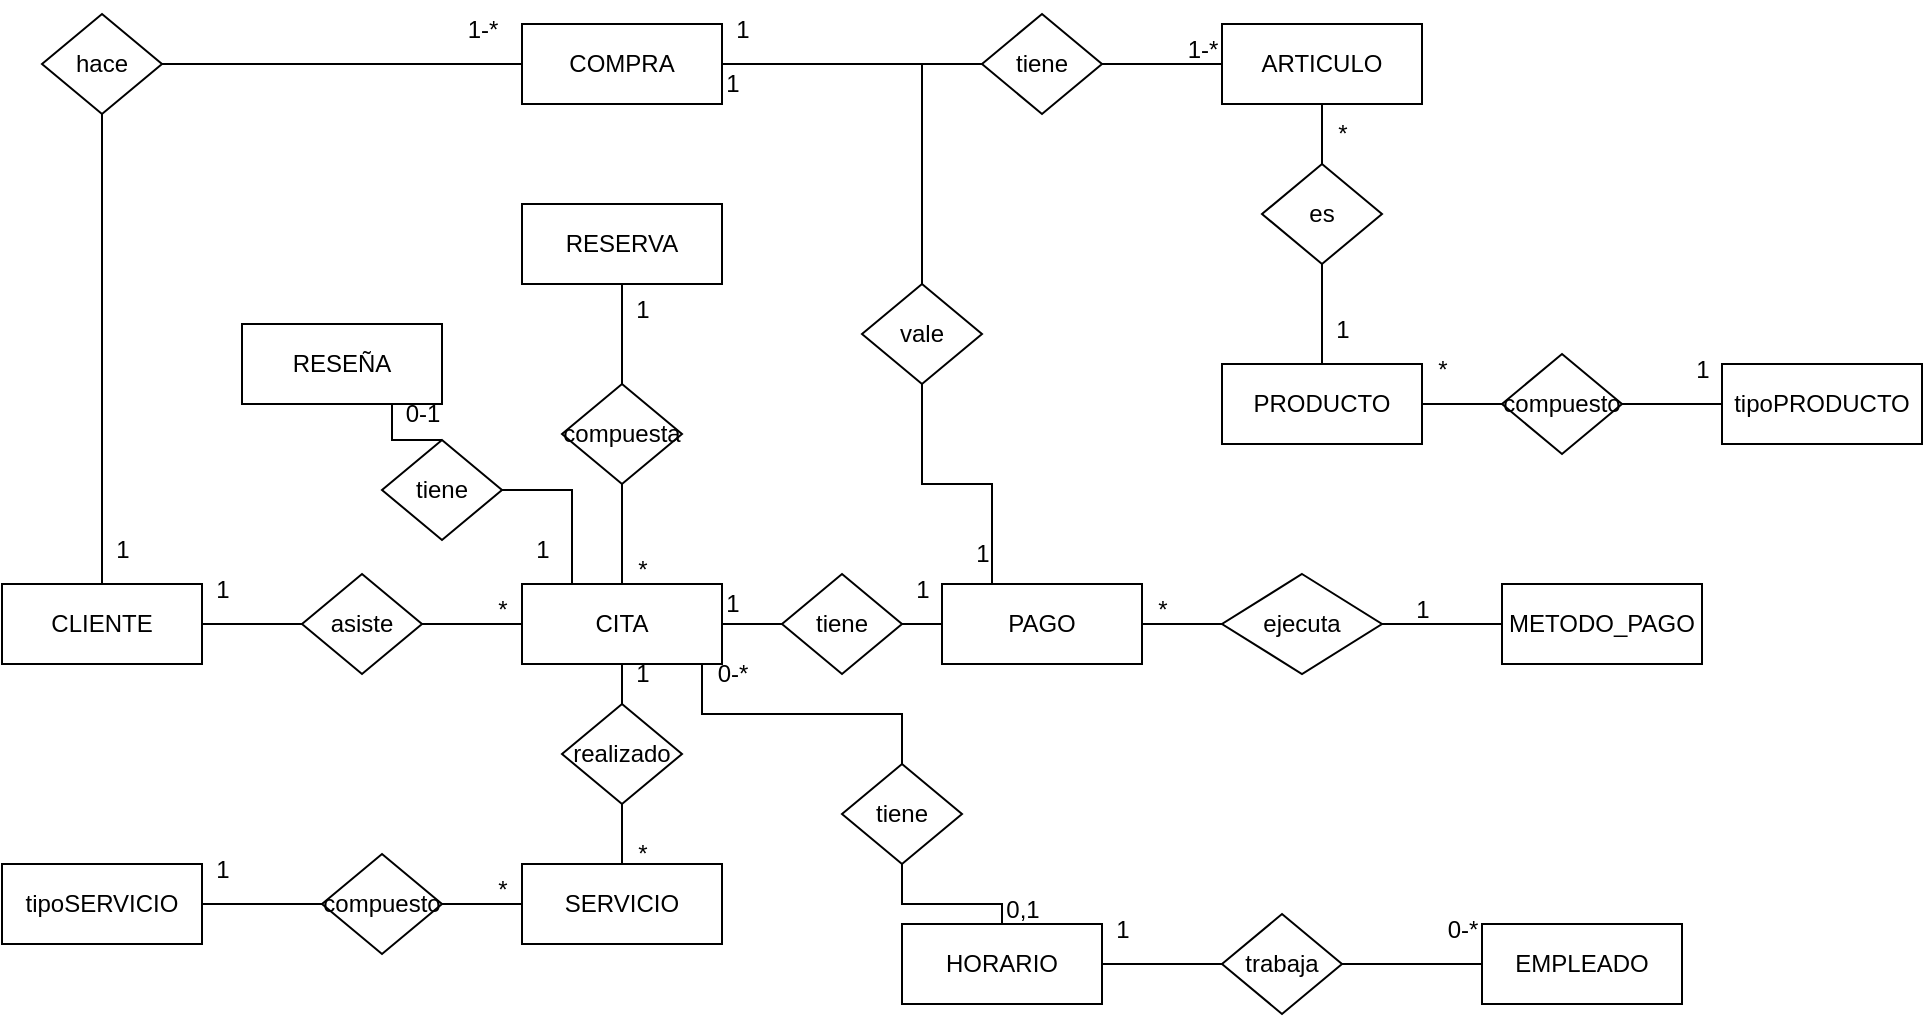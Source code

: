<mxfile version="22.1.4" type="github">
  <diagram name="Página-1" id="Js05njPoH9XtCdGVk9s1">
    <mxGraphModel dx="804" dy="790" grid="1" gridSize="10" guides="1" tooltips="1" connect="1" arrows="1" fold="1" page="1" pageScale="1" pageWidth="827" pageHeight="1169" math="0" shadow="0">
      <root>
        <mxCell id="0" />
        <mxCell id="1" parent="0" />
        <mxCell id="q8c7uw3mb4O7d54dhwP2-7" style="edgeStyle=orthogonalEdgeStyle;rounded=0;orthogonalLoop=1;jettySize=auto;html=1;exitX=0;exitY=0.5;exitDx=0;exitDy=0;entryX=0;entryY=0.25;entryDx=0;entryDy=0;" parent="1" edge="1">
          <mxGeometry relative="1" as="geometry">
            <mxPoint x="140" y="1299.0" as="sourcePoint" />
          </mxGeometry>
        </mxCell>
        <mxCell id="yxdhYA3hyg30MetRdWg5-1" style="edgeStyle=orthogonalEdgeStyle;rounded=0;orthogonalLoop=1;jettySize=auto;html=1;exitX=0.5;exitY=0;exitDx=0;exitDy=0;entryX=0.5;entryY=1;entryDx=0;entryDy=0;endArrow=none;endFill=0;" parent="1" source="yxdhYA3hyg30MetRdWg5-6" target="yxdhYA3hyg30MetRdWg5-7" edge="1">
          <mxGeometry relative="1" as="geometry" />
        </mxCell>
        <mxCell id="yxdhYA3hyg30MetRdWg5-2" style="edgeStyle=orthogonalEdgeStyle;rounded=0;orthogonalLoop=1;jettySize=auto;html=1;exitX=0;exitY=0.5;exitDx=0;exitDy=0;entryX=1;entryY=0.5;entryDx=0;entryDy=0;endArrow=none;endFill=0;" parent="1" source="yxdhYA3hyg30MetRdWg5-6" target="yxdhYA3hyg30MetRdWg5-12" edge="1">
          <mxGeometry relative="1" as="geometry" />
        </mxCell>
        <mxCell id="yxdhYA3hyg30MetRdWg5-3" style="edgeStyle=orthogonalEdgeStyle;rounded=0;orthogonalLoop=1;jettySize=auto;html=1;exitX=0.5;exitY=1;exitDx=0;exitDy=0;entryX=0.5;entryY=0;entryDx=0;entryDy=0;endArrow=none;endFill=0;" parent="1" source="yxdhYA3hyg30MetRdWg5-6" target="yxdhYA3hyg30MetRdWg5-26" edge="1">
          <mxGeometry relative="1" as="geometry" />
        </mxCell>
        <mxCell id="yxdhYA3hyg30MetRdWg5-4" style="edgeStyle=orthogonalEdgeStyle;rounded=0;orthogonalLoop=1;jettySize=auto;html=1;exitX=1;exitY=0.5;exitDx=0;exitDy=0;entryX=0;entryY=0.5;entryDx=0;entryDy=0;endArrow=none;endFill=0;" parent="1" source="yxdhYA3hyg30MetRdWg5-6" target="yxdhYA3hyg30MetRdWg5-25" edge="1">
          <mxGeometry relative="1" as="geometry" />
        </mxCell>
        <mxCell id="yxdhYA3hyg30MetRdWg5-5" style="edgeStyle=orthogonalEdgeStyle;rounded=0;orthogonalLoop=1;jettySize=auto;html=1;exitX=0.25;exitY=0;exitDx=0;exitDy=0;entryX=1;entryY=0.5;entryDx=0;entryDy=0;endArrow=none;endFill=0;" parent="1" source="yxdhYA3hyg30MetRdWg5-6" target="yxdhYA3hyg30MetRdWg5-61" edge="1">
          <mxGeometry relative="1" as="geometry" />
        </mxCell>
        <mxCell id="yxdhYA3hyg30MetRdWg5-6" value="CITA" style="rounded=0;whiteSpace=wrap;html=1;" parent="1" vertex="1">
          <mxGeometry x="710" y="952" width="100" height="40" as="geometry" />
        </mxCell>
        <mxCell id="yxdhYA3hyg30MetRdWg5-7" value="compuesta" style="rhombus;whiteSpace=wrap;html=1;" parent="1" vertex="1">
          <mxGeometry x="730" y="852" width="60" height="50" as="geometry" />
        </mxCell>
        <mxCell id="yxdhYA3hyg30MetRdWg5-8" style="edgeStyle=orthogonalEdgeStyle;rounded=0;orthogonalLoop=1;jettySize=auto;html=1;exitX=0.5;exitY=1;exitDx=0;exitDy=0;entryX=0.5;entryY=0;entryDx=0;entryDy=0;endArrow=none;endFill=0;" parent="1" source="yxdhYA3hyg30MetRdWg5-9" target="yxdhYA3hyg30MetRdWg5-7" edge="1">
          <mxGeometry relative="1" as="geometry" />
        </mxCell>
        <mxCell id="yxdhYA3hyg30MetRdWg5-9" value="RESERVA" style="rounded=0;whiteSpace=wrap;html=1;" parent="1" vertex="1">
          <mxGeometry x="710" y="762" width="100" height="40" as="geometry" />
        </mxCell>
        <mxCell id="yxdhYA3hyg30MetRdWg5-10" value="1" style="text;html=1;align=center;verticalAlign=middle;resizable=0;points=[];autosize=1;strokeColor=none;fillColor=none;" parent="1" vertex="1">
          <mxGeometry x="755" y="800" width="30" height="30" as="geometry" />
        </mxCell>
        <mxCell id="yxdhYA3hyg30MetRdWg5-11" value="*" style="text;html=1;align=center;verticalAlign=middle;resizable=0;points=[];autosize=1;strokeColor=none;fillColor=none;" parent="1" vertex="1">
          <mxGeometry x="755" y="930" width="30" height="30" as="geometry" />
        </mxCell>
        <mxCell id="yxdhYA3hyg30MetRdWg5-12" value="asiste" style="rhombus;whiteSpace=wrap;html=1;" parent="1" vertex="1">
          <mxGeometry x="600" y="947" width="60" height="50" as="geometry" />
        </mxCell>
        <mxCell id="yxdhYA3hyg30MetRdWg5-13" style="edgeStyle=orthogonalEdgeStyle;rounded=0;orthogonalLoop=1;jettySize=auto;html=1;exitX=1;exitY=0.5;exitDx=0;exitDy=0;entryX=0;entryY=0.5;entryDx=0;entryDy=0;endArrow=none;endFill=0;" parent="1" source="yxdhYA3hyg30MetRdWg5-14" target="yxdhYA3hyg30MetRdWg5-12" edge="1">
          <mxGeometry relative="1" as="geometry" />
        </mxCell>
        <mxCell id="yxdhYA3hyg30MetRdWg5-14" value="CLIENTE" style="rounded=0;whiteSpace=wrap;html=1;" parent="1" vertex="1">
          <mxGeometry x="450" y="952" width="100" height="40" as="geometry" />
        </mxCell>
        <mxCell id="yxdhYA3hyg30MetRdWg5-15" value="*" style="text;html=1;align=center;verticalAlign=middle;resizable=0;points=[];autosize=1;strokeColor=none;fillColor=none;" parent="1" vertex="1">
          <mxGeometry x="685" y="950" width="30" height="30" as="geometry" />
        </mxCell>
        <mxCell id="yxdhYA3hyg30MetRdWg5-16" value="1" style="text;html=1;align=center;verticalAlign=middle;resizable=0;points=[];autosize=1;strokeColor=none;fillColor=none;" parent="1" vertex="1">
          <mxGeometry x="545" y="940" width="30" height="30" as="geometry" />
        </mxCell>
        <mxCell id="yxdhYA3hyg30MetRdWg5-17" style="edgeStyle=orthogonalEdgeStyle;rounded=0;orthogonalLoop=1;jettySize=auto;html=1;exitX=0.5;exitY=0;exitDx=0;exitDy=0;entryX=0.5;entryY=1;entryDx=0;entryDy=0;endArrow=none;endFill=0;" parent="1" source="yxdhYA3hyg30MetRdWg5-19" target="yxdhYA3hyg30MetRdWg5-26" edge="1">
          <mxGeometry relative="1" as="geometry" />
        </mxCell>
        <mxCell id="yxdhYA3hyg30MetRdWg5-18" style="edgeStyle=orthogonalEdgeStyle;rounded=0;orthogonalLoop=1;jettySize=auto;html=1;exitX=0;exitY=0.5;exitDx=0;exitDy=0;entryX=1;entryY=0.5;entryDx=0;entryDy=0;endArrow=none;endFill=0;" parent="1" source="yxdhYA3hyg30MetRdWg5-19" target="yxdhYA3hyg30MetRdWg5-36" edge="1">
          <mxGeometry relative="1" as="geometry" />
        </mxCell>
        <mxCell id="yxdhYA3hyg30MetRdWg5-19" value="SERVICIO" style="rounded=0;whiteSpace=wrap;html=1;" parent="1" vertex="1">
          <mxGeometry x="710" y="1092" width="100" height="40" as="geometry" />
        </mxCell>
        <mxCell id="yxdhYA3hyg30MetRdWg5-20" style="edgeStyle=orthogonalEdgeStyle;rounded=0;orthogonalLoop=1;jettySize=auto;html=1;exitX=1;exitY=0.5;exitDx=0;exitDy=0;entryX=0;entryY=0.5;entryDx=0;entryDy=0;endArrow=none;endFill=0;" parent="1" source="yxdhYA3hyg30MetRdWg5-21" target="yxdhYA3hyg30MetRdWg5-71" edge="1">
          <mxGeometry relative="1" as="geometry" />
        </mxCell>
        <mxCell id="yxdhYA3hyg30MetRdWg5-21" value="PAGO" style="rounded=0;whiteSpace=wrap;html=1;" parent="1" vertex="1">
          <mxGeometry x="920" y="952" width="100" height="40" as="geometry" />
        </mxCell>
        <mxCell id="yxdhYA3hyg30MetRdWg5-22" style="edgeStyle=orthogonalEdgeStyle;rounded=0;orthogonalLoop=1;jettySize=auto;html=1;exitX=1;exitY=0.5;exitDx=0;exitDy=0;entryX=0;entryY=0.5;entryDx=0;entryDy=0;endArrow=none;endFill=0;" parent="1" source="yxdhYA3hyg30MetRdWg5-23" target="yxdhYA3hyg30MetRdWg5-64" edge="1">
          <mxGeometry relative="1" as="geometry" />
        </mxCell>
        <mxCell id="yxdhYA3hyg30MetRdWg5-23" value="HORARIO" style="rounded=0;whiteSpace=wrap;html=1;" parent="1" vertex="1">
          <mxGeometry x="900" y="1122" width="100" height="40" as="geometry" />
        </mxCell>
        <mxCell id="yxdhYA3hyg30MetRdWg5-24" style="edgeStyle=orthogonalEdgeStyle;rounded=0;orthogonalLoop=1;jettySize=auto;html=1;exitX=1;exitY=0.5;exitDx=0;exitDy=0;entryX=0;entryY=0.5;entryDx=0;entryDy=0;endArrow=none;endFill=0;" parent="1" source="yxdhYA3hyg30MetRdWg5-25" target="yxdhYA3hyg30MetRdWg5-21" edge="1">
          <mxGeometry relative="1" as="geometry" />
        </mxCell>
        <mxCell id="yxdhYA3hyg30MetRdWg5-25" value="tiene" style="rhombus;whiteSpace=wrap;html=1;" parent="1" vertex="1">
          <mxGeometry x="840" y="947" width="60" height="50" as="geometry" />
        </mxCell>
        <mxCell id="yxdhYA3hyg30MetRdWg5-26" value="realizado" style="rhombus;whiteSpace=wrap;html=1;" parent="1" vertex="1">
          <mxGeometry x="730" y="1012" width="60" height="50" as="geometry" />
        </mxCell>
        <mxCell id="yxdhYA3hyg30MetRdWg5-27" style="edgeStyle=orthogonalEdgeStyle;rounded=0;orthogonalLoop=1;jettySize=auto;html=1;exitX=0.5;exitY=1;exitDx=0;exitDy=0;entryX=0.5;entryY=0;entryDx=0;entryDy=0;endArrow=none;endFill=0;" parent="1" source="yxdhYA3hyg30MetRdWg5-28" target="yxdhYA3hyg30MetRdWg5-23" edge="1">
          <mxGeometry relative="1" as="geometry" />
        </mxCell>
        <mxCell id="yxdhYA3hyg30MetRdWg5-28" value="tiene" style="rhombus;whiteSpace=wrap;html=1;" parent="1" vertex="1">
          <mxGeometry x="870" y="1042" width="60" height="50" as="geometry" />
        </mxCell>
        <mxCell id="yxdhYA3hyg30MetRdWg5-29" style="edgeStyle=orthogonalEdgeStyle;rounded=0;orthogonalLoop=1;jettySize=auto;html=1;exitX=0.5;exitY=0;exitDx=0;exitDy=0;entryX=0.9;entryY=1;entryDx=0;entryDy=0;entryPerimeter=0;endArrow=none;endFill=0;" parent="1" source="yxdhYA3hyg30MetRdWg5-28" target="yxdhYA3hyg30MetRdWg5-6" edge="1">
          <mxGeometry relative="1" as="geometry" />
        </mxCell>
        <mxCell id="yxdhYA3hyg30MetRdWg5-30" value="1" style="text;html=1;align=center;verticalAlign=middle;resizable=0;points=[];autosize=1;strokeColor=none;fillColor=none;" parent="1" vertex="1">
          <mxGeometry x="800" y="947" width="30" height="30" as="geometry" />
        </mxCell>
        <mxCell id="yxdhYA3hyg30MetRdWg5-31" value="1" style="text;html=1;align=center;verticalAlign=middle;resizable=0;points=[];autosize=1;strokeColor=none;fillColor=none;" parent="1" vertex="1">
          <mxGeometry x="895" y="940" width="30" height="30" as="geometry" />
        </mxCell>
        <mxCell id="yxdhYA3hyg30MetRdWg5-32" value="1" style="text;html=1;align=center;verticalAlign=middle;resizable=0;points=[];autosize=1;strokeColor=none;fillColor=none;" parent="1" vertex="1">
          <mxGeometry x="755" y="982" width="30" height="30" as="geometry" />
        </mxCell>
        <mxCell id="yxdhYA3hyg30MetRdWg5-33" value="*" style="text;html=1;align=center;verticalAlign=middle;resizable=0;points=[];autosize=1;strokeColor=none;fillColor=none;" parent="1" vertex="1">
          <mxGeometry x="755" y="1072" width="30" height="30" as="geometry" />
        </mxCell>
        <mxCell id="yxdhYA3hyg30MetRdWg5-34" value="0,1" style="text;html=1;align=center;verticalAlign=middle;resizable=0;points=[];autosize=1;strokeColor=none;fillColor=none;" parent="1" vertex="1">
          <mxGeometry x="940" y="1100" width="40" height="30" as="geometry" />
        </mxCell>
        <mxCell id="yxdhYA3hyg30MetRdWg5-35" value="0-*" style="text;html=1;align=center;verticalAlign=middle;resizable=0;points=[];autosize=1;strokeColor=none;fillColor=none;" parent="1" vertex="1">
          <mxGeometry x="795" y="982" width="40" height="30" as="geometry" />
        </mxCell>
        <mxCell id="yxdhYA3hyg30MetRdWg5-36" value="compuesto" style="rhombus;whiteSpace=wrap;html=1;" parent="1" vertex="1">
          <mxGeometry x="610" y="1087" width="60" height="50" as="geometry" />
        </mxCell>
        <mxCell id="yxdhYA3hyg30MetRdWg5-37" style="edgeStyle=orthogonalEdgeStyle;rounded=0;orthogonalLoop=1;jettySize=auto;html=1;exitX=1;exitY=0.5;exitDx=0;exitDy=0;entryX=0;entryY=0.5;entryDx=0;entryDy=0;endArrow=none;endFill=0;" parent="1" source="yxdhYA3hyg30MetRdWg5-38" target="yxdhYA3hyg30MetRdWg5-36" edge="1">
          <mxGeometry relative="1" as="geometry" />
        </mxCell>
        <mxCell id="yxdhYA3hyg30MetRdWg5-38" value="tipoSERVICIO" style="rounded=0;whiteSpace=wrap;html=1;" parent="1" vertex="1">
          <mxGeometry x="450" y="1092" width="100" height="40" as="geometry" />
        </mxCell>
        <mxCell id="yxdhYA3hyg30MetRdWg5-39" value="1" style="text;html=1;align=center;verticalAlign=middle;resizable=0;points=[];autosize=1;strokeColor=none;fillColor=none;" parent="1" vertex="1">
          <mxGeometry x="545" y="1080" width="30" height="30" as="geometry" />
        </mxCell>
        <mxCell id="yxdhYA3hyg30MetRdWg5-40" value="*" style="text;html=1;align=center;verticalAlign=middle;resizable=0;points=[];autosize=1;strokeColor=none;fillColor=none;" parent="1" vertex="1">
          <mxGeometry x="685" y="1090" width="30" height="30" as="geometry" />
        </mxCell>
        <mxCell id="yxdhYA3hyg30MetRdWg5-41" style="edgeStyle=orthogonalEdgeStyle;rounded=0;orthogonalLoop=1;jettySize=auto;html=1;exitX=1;exitY=0.5;exitDx=0;exitDy=0;entryX=0.5;entryY=0;entryDx=0;entryDy=0;endArrow=none;endFill=0;" parent="1" source="yxdhYA3hyg30MetRdWg5-42" target="yxdhYA3hyg30MetRdWg5-49" edge="1">
          <mxGeometry relative="1" as="geometry" />
        </mxCell>
        <mxCell id="yxdhYA3hyg30MetRdWg5-42" value="COMPRA" style="rounded=0;whiteSpace=wrap;html=1;" parent="1" vertex="1">
          <mxGeometry x="710" y="672" width="100" height="40" as="geometry" />
        </mxCell>
        <mxCell id="yxdhYA3hyg30MetRdWg5-43" style="edgeStyle=orthogonalEdgeStyle;rounded=0;orthogonalLoop=1;jettySize=auto;html=1;exitX=1;exitY=0.5;exitDx=0;exitDy=0;entryX=0;entryY=0.5;entryDx=0;entryDy=0;endArrow=none;endFill=0;" parent="1" source="yxdhYA3hyg30MetRdWg5-45" target="yxdhYA3hyg30MetRdWg5-42" edge="1">
          <mxGeometry relative="1" as="geometry" />
        </mxCell>
        <mxCell id="yxdhYA3hyg30MetRdWg5-44" style="edgeStyle=orthogonalEdgeStyle;rounded=0;orthogonalLoop=1;jettySize=auto;html=1;exitX=0.5;exitY=1;exitDx=0;exitDy=0;entryX=0.5;entryY=0;entryDx=0;entryDy=0;endArrow=none;endFill=0;" parent="1" source="yxdhYA3hyg30MetRdWg5-45" target="yxdhYA3hyg30MetRdWg5-14" edge="1">
          <mxGeometry relative="1" as="geometry" />
        </mxCell>
        <mxCell id="yxdhYA3hyg30MetRdWg5-45" value="hace" style="rhombus;whiteSpace=wrap;html=1;" parent="1" vertex="1">
          <mxGeometry x="470" y="667" width="60" height="50" as="geometry" />
        </mxCell>
        <mxCell id="yxdhYA3hyg30MetRdWg5-46" value="1" style="text;html=1;align=center;verticalAlign=middle;resizable=0;points=[];autosize=1;strokeColor=none;fillColor=none;" parent="1" vertex="1">
          <mxGeometry x="495" y="920" width="30" height="30" as="geometry" />
        </mxCell>
        <mxCell id="yxdhYA3hyg30MetRdWg5-47" value="1-*" style="text;html=1;align=center;verticalAlign=middle;resizable=0;points=[];autosize=1;strokeColor=none;fillColor=none;" parent="1" vertex="1">
          <mxGeometry x="670" y="660" width="40" height="30" as="geometry" />
        </mxCell>
        <mxCell id="yxdhYA3hyg30MetRdWg5-48" style="edgeStyle=orthogonalEdgeStyle;rounded=0;orthogonalLoop=1;jettySize=auto;html=1;exitX=0.5;exitY=1;exitDx=0;exitDy=0;entryX=0.25;entryY=0;entryDx=0;entryDy=0;endArrow=none;endFill=0;" parent="1" source="yxdhYA3hyg30MetRdWg5-49" target="yxdhYA3hyg30MetRdWg5-21" edge="1">
          <mxGeometry relative="1" as="geometry" />
        </mxCell>
        <mxCell id="yxdhYA3hyg30MetRdWg5-49" value="vale" style="rhombus;whiteSpace=wrap;html=1;" parent="1" vertex="1">
          <mxGeometry x="880" y="802" width="60" height="50" as="geometry" />
        </mxCell>
        <mxCell id="yxdhYA3hyg30MetRdWg5-50" value="1" style="text;html=1;align=center;verticalAlign=middle;resizable=0;points=[];autosize=1;strokeColor=none;fillColor=none;" parent="1" vertex="1">
          <mxGeometry x="925" y="922" width="30" height="30" as="geometry" />
        </mxCell>
        <mxCell id="yxdhYA3hyg30MetRdWg5-51" value="1" style="text;html=1;align=center;verticalAlign=middle;resizable=0;points=[];autosize=1;strokeColor=none;fillColor=none;" parent="1" vertex="1">
          <mxGeometry x="800" y="687" width="30" height="30" as="geometry" />
        </mxCell>
        <mxCell id="yxdhYA3hyg30MetRdWg5-52" style="edgeStyle=orthogonalEdgeStyle;rounded=0;orthogonalLoop=1;jettySize=auto;html=1;exitX=0;exitY=0.5;exitDx=0;exitDy=0;endArrow=none;endFill=0;" parent="1" source="yxdhYA3hyg30MetRdWg5-54" edge="1">
          <mxGeometry relative="1" as="geometry">
            <mxPoint x="910" y="691.727" as="targetPoint" />
          </mxGeometry>
        </mxCell>
        <mxCell id="yxdhYA3hyg30MetRdWg5-53" style="edgeStyle=orthogonalEdgeStyle;rounded=0;orthogonalLoop=1;jettySize=auto;html=1;exitX=1;exitY=0.5;exitDx=0;exitDy=0;entryX=0;entryY=0.5;entryDx=0;entryDy=0;endArrow=none;endFill=0;" parent="1" source="yxdhYA3hyg30MetRdWg5-54" target="yxdhYA3hyg30MetRdWg5-56" edge="1">
          <mxGeometry relative="1" as="geometry" />
        </mxCell>
        <mxCell id="yxdhYA3hyg30MetRdWg5-54" value="tiene" style="rhombus;whiteSpace=wrap;html=1;" parent="1" vertex="1">
          <mxGeometry x="940" y="667" width="60" height="50" as="geometry" />
        </mxCell>
        <mxCell id="yxdhYA3hyg30MetRdWg5-55" style="edgeStyle=orthogonalEdgeStyle;rounded=0;orthogonalLoop=1;jettySize=auto;html=1;exitX=0.5;exitY=1;exitDx=0;exitDy=0;entryX=0.5;entryY=0;entryDx=0;entryDy=0;endArrow=none;endFill=0;" parent="1" source="yxdhYA3hyg30MetRdWg5-56" target="yxdhYA3hyg30MetRdWg5-74" edge="1">
          <mxGeometry relative="1" as="geometry" />
        </mxCell>
        <mxCell id="yxdhYA3hyg30MetRdWg5-56" value="ARTICULO" style="rounded=0;whiteSpace=wrap;html=1;" parent="1" vertex="1">
          <mxGeometry x="1060" y="672" width="100" height="40" as="geometry" />
        </mxCell>
        <mxCell id="yxdhYA3hyg30MetRdWg5-57" value="1" style="text;html=1;align=center;verticalAlign=middle;resizable=0;points=[];autosize=1;strokeColor=none;fillColor=none;" parent="1" vertex="1">
          <mxGeometry x="805" y="660" width="30" height="30" as="geometry" />
        </mxCell>
        <mxCell id="yxdhYA3hyg30MetRdWg5-58" value="1-*" style="text;html=1;align=center;verticalAlign=middle;resizable=0;points=[];autosize=1;strokeColor=none;fillColor=none;" parent="1" vertex="1">
          <mxGeometry x="1030" y="670" width="40" height="30" as="geometry" />
        </mxCell>
        <mxCell id="yxdhYA3hyg30MetRdWg5-59" value="RESEÑA" style="rounded=0;whiteSpace=wrap;html=1;" parent="1" vertex="1">
          <mxGeometry x="570" y="822" width="100" height="40" as="geometry" />
        </mxCell>
        <mxCell id="yxdhYA3hyg30MetRdWg5-60" style="edgeStyle=orthogonalEdgeStyle;rounded=0;orthogonalLoop=1;jettySize=auto;html=1;exitX=0.5;exitY=0;exitDx=0;exitDy=0;entryX=0.75;entryY=1;entryDx=0;entryDy=0;endArrow=none;endFill=0;" parent="1" source="yxdhYA3hyg30MetRdWg5-61" target="yxdhYA3hyg30MetRdWg5-59" edge="1">
          <mxGeometry relative="1" as="geometry" />
        </mxCell>
        <mxCell id="yxdhYA3hyg30MetRdWg5-61" value="tiene" style="rhombus;whiteSpace=wrap;html=1;" parent="1" vertex="1">
          <mxGeometry x="640" y="880" width="60" height="50" as="geometry" />
        </mxCell>
        <mxCell id="yxdhYA3hyg30MetRdWg5-62" value="0-1" style="text;html=1;align=center;verticalAlign=middle;resizable=0;points=[];autosize=1;strokeColor=none;fillColor=none;" parent="1" vertex="1">
          <mxGeometry x="640" y="852" width="40" height="30" as="geometry" />
        </mxCell>
        <mxCell id="yxdhYA3hyg30MetRdWg5-63" value="1" style="text;html=1;align=center;verticalAlign=middle;resizable=0;points=[];autosize=1;strokeColor=none;fillColor=none;" parent="1" vertex="1">
          <mxGeometry x="705" y="920" width="30" height="30" as="geometry" />
        </mxCell>
        <mxCell id="yxdhYA3hyg30MetRdWg5-64" value="trabaja" style="rhombus;whiteSpace=wrap;html=1;" parent="1" vertex="1">
          <mxGeometry x="1060" y="1117" width="60" height="50" as="geometry" />
        </mxCell>
        <mxCell id="yxdhYA3hyg30MetRdWg5-65" style="edgeStyle=orthogonalEdgeStyle;rounded=0;orthogonalLoop=1;jettySize=auto;html=1;exitX=0;exitY=0.5;exitDx=0;exitDy=0;entryX=1;entryY=0.5;entryDx=0;entryDy=0;endArrow=none;endFill=0;" parent="1" source="yxdhYA3hyg30MetRdWg5-66" target="yxdhYA3hyg30MetRdWg5-64" edge="1">
          <mxGeometry relative="1" as="geometry" />
        </mxCell>
        <mxCell id="yxdhYA3hyg30MetRdWg5-66" value="EMPLEADO" style="rounded=0;whiteSpace=wrap;html=1;" parent="1" vertex="1">
          <mxGeometry x="1190" y="1122" width="100" height="40" as="geometry" />
        </mxCell>
        <mxCell id="yxdhYA3hyg30MetRdWg5-67" value="1" style="text;html=1;align=center;verticalAlign=middle;resizable=0;points=[];autosize=1;strokeColor=none;fillColor=none;" parent="1" vertex="1">
          <mxGeometry x="995" y="1110" width="30" height="30" as="geometry" />
        </mxCell>
        <mxCell id="yxdhYA3hyg30MetRdWg5-68" value="0-*" style="text;html=1;align=center;verticalAlign=middle;resizable=0;points=[];autosize=1;strokeColor=none;fillColor=none;" parent="1" vertex="1">
          <mxGeometry x="1160" y="1110" width="40" height="30" as="geometry" />
        </mxCell>
        <mxCell id="yxdhYA3hyg30MetRdWg5-69" value="METODO_PAGO" style="rounded=0;whiteSpace=wrap;html=1;" parent="1" vertex="1">
          <mxGeometry x="1200" y="952" width="100" height="40" as="geometry" />
        </mxCell>
        <mxCell id="yxdhYA3hyg30MetRdWg5-70" style="edgeStyle=orthogonalEdgeStyle;rounded=0;orthogonalLoop=1;jettySize=auto;html=1;exitX=1;exitY=0.5;exitDx=0;exitDy=0;entryX=0;entryY=0.5;entryDx=0;entryDy=0;endArrow=none;endFill=0;" parent="1" source="yxdhYA3hyg30MetRdWg5-71" target="yxdhYA3hyg30MetRdWg5-69" edge="1">
          <mxGeometry relative="1" as="geometry" />
        </mxCell>
        <mxCell id="yxdhYA3hyg30MetRdWg5-71" value="ejecuta" style="rhombus;whiteSpace=wrap;html=1;" parent="1" vertex="1">
          <mxGeometry x="1060" y="947" width="80" height="50" as="geometry" />
        </mxCell>
        <mxCell id="yxdhYA3hyg30MetRdWg5-72" value="*" style="text;html=1;align=center;verticalAlign=middle;resizable=0;points=[];autosize=1;strokeColor=none;fillColor=none;" parent="1" vertex="1">
          <mxGeometry x="1015" y="950" width="30" height="30" as="geometry" />
        </mxCell>
        <mxCell id="yxdhYA3hyg30MetRdWg5-73" value="1" style="text;html=1;align=center;verticalAlign=middle;resizable=0;points=[];autosize=1;strokeColor=none;fillColor=none;" parent="1" vertex="1">
          <mxGeometry x="1145" y="950" width="30" height="30" as="geometry" />
        </mxCell>
        <mxCell id="yxdhYA3hyg30MetRdWg5-74" value="es" style="rhombus;whiteSpace=wrap;html=1;" parent="1" vertex="1">
          <mxGeometry x="1080" y="742" width="60" height="50" as="geometry" />
        </mxCell>
        <mxCell id="yxdhYA3hyg30MetRdWg5-75" style="edgeStyle=orthogonalEdgeStyle;rounded=0;orthogonalLoop=1;jettySize=auto;html=1;exitX=0.5;exitY=0;exitDx=0;exitDy=0;entryX=0.5;entryY=1;entryDx=0;entryDy=0;endArrow=none;endFill=0;" parent="1" source="yxdhYA3hyg30MetRdWg5-77" target="yxdhYA3hyg30MetRdWg5-74" edge="1">
          <mxGeometry relative="1" as="geometry" />
        </mxCell>
        <mxCell id="yxdhYA3hyg30MetRdWg5-76" style="edgeStyle=orthogonalEdgeStyle;rounded=0;orthogonalLoop=1;jettySize=auto;html=1;exitX=1;exitY=0.5;exitDx=0;exitDy=0;entryX=0;entryY=0.5;entryDx=0;entryDy=0;endArrow=none;endFill=0;" parent="1" source="yxdhYA3hyg30MetRdWg5-77" target="yxdhYA3hyg30MetRdWg5-80" edge="1">
          <mxGeometry relative="1" as="geometry" />
        </mxCell>
        <mxCell id="yxdhYA3hyg30MetRdWg5-77" value="PRODUCTO" style="rounded=0;whiteSpace=wrap;html=1;" parent="1" vertex="1">
          <mxGeometry x="1060" y="842" width="100" height="40" as="geometry" />
        </mxCell>
        <mxCell id="yxdhYA3hyg30MetRdWg5-78" value="tipoPRODUCTO" style="rounded=0;whiteSpace=wrap;html=1;" parent="1" vertex="1">
          <mxGeometry x="1310" y="842" width="100" height="40" as="geometry" />
        </mxCell>
        <mxCell id="yxdhYA3hyg30MetRdWg5-79" style="edgeStyle=orthogonalEdgeStyle;rounded=0;orthogonalLoop=1;jettySize=auto;html=1;exitX=1;exitY=0.5;exitDx=0;exitDy=0;entryX=0;entryY=0.5;entryDx=0;entryDy=0;endArrow=none;endFill=0;" parent="1" source="yxdhYA3hyg30MetRdWg5-80" target="yxdhYA3hyg30MetRdWg5-78" edge="1">
          <mxGeometry relative="1" as="geometry" />
        </mxCell>
        <mxCell id="yxdhYA3hyg30MetRdWg5-80" value="compuesto" style="rhombus;whiteSpace=wrap;html=1;" parent="1" vertex="1">
          <mxGeometry x="1200" y="837" width="60" height="50" as="geometry" />
        </mxCell>
        <mxCell id="yxdhYA3hyg30MetRdWg5-81" value="*" style="text;html=1;align=center;verticalAlign=middle;resizable=0;points=[];autosize=1;strokeColor=none;fillColor=none;" parent="1" vertex="1">
          <mxGeometry x="1155" y="830" width="30" height="30" as="geometry" />
        </mxCell>
        <mxCell id="yxdhYA3hyg30MetRdWg5-82" value="1" style="text;html=1;align=center;verticalAlign=middle;resizable=0;points=[];autosize=1;strokeColor=none;fillColor=none;" parent="1" vertex="1">
          <mxGeometry x="1285" y="830" width="30" height="30" as="geometry" />
        </mxCell>
        <mxCell id="yxdhYA3hyg30MetRdWg5-83" value="1" style="text;html=1;align=center;verticalAlign=middle;resizable=0;points=[];autosize=1;strokeColor=none;fillColor=none;" parent="1" vertex="1">
          <mxGeometry x="1105" y="810" width="30" height="30" as="geometry" />
        </mxCell>
        <mxCell id="yxdhYA3hyg30MetRdWg5-84" value="*" style="text;html=1;align=center;verticalAlign=middle;resizable=0;points=[];autosize=1;strokeColor=none;fillColor=none;" parent="1" vertex="1">
          <mxGeometry x="1105" y="712" width="30" height="30" as="geometry" />
        </mxCell>
      </root>
    </mxGraphModel>
  </diagram>
</mxfile>
